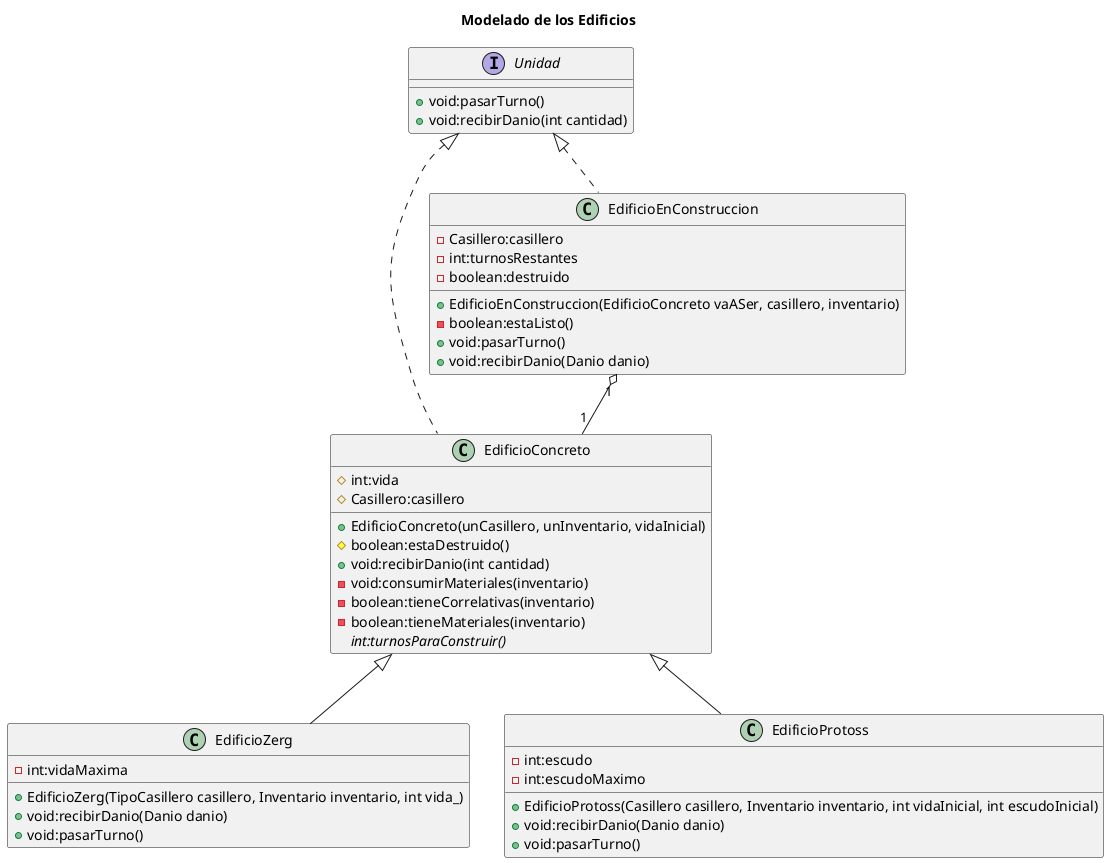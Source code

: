 @startuml
title Modelado de los Edificios

interface Unidad {
 + void:pasarTurno()
 + void:recibirDanio(int cantidad)
}

class EdificioConcreto {
 # int:vida
 # Casillero:casillero
 + EdificioConcreto(unCasillero, unInventario, vidaInicial)
 # boolean:estaDestruido()
 + void:recibirDanio(int cantidad)
 - void:consumirMateriales(inventario)
 - boolean:tieneCorrelativas(inventario)
 - boolean:tieneMateriales(inventario)
 {abstract} int:turnosParaConstruir()
}

class EdificioEnConstruccion{
 /'- Unidad:vaASer'/
 - Casillero:casillero
 - int:turnosRestantes
 - boolean:destruido
 + EdificioEnConstruccion(EdificioConcreto vaASer, casillero, inventario)
 - boolean:estaListo()
 + void:pasarTurno()
 + void:recibirDanio(Danio danio)
}

class EdificioZerg{
 - int:vidaMaxima
 + EdificioZerg(TipoCasillero casillero, Inventario inventario, int vida_)
 + void:recibirDanio(Danio danio)
 + void:pasarTurno()
}

class EdificioProtoss{
 - int:escudo
 - int:escudoMaximo
 + EdificioProtoss(Casillero casillero, Inventario inventario, int vidaInicial, int escudoInicial)
 + void:recibirDanio(Danio danio)
 + void:pasarTurno()
}

Unidad <|.. EdificioConcreto
Unidad <|.. EdificioEnConstruccion
EdificioConcreto <|-- EdificioZerg
EdificioConcreto <|-- EdificioProtoss
EdificioEnConstruccion "1" o-- "1" EdificioConcreto
@enduml